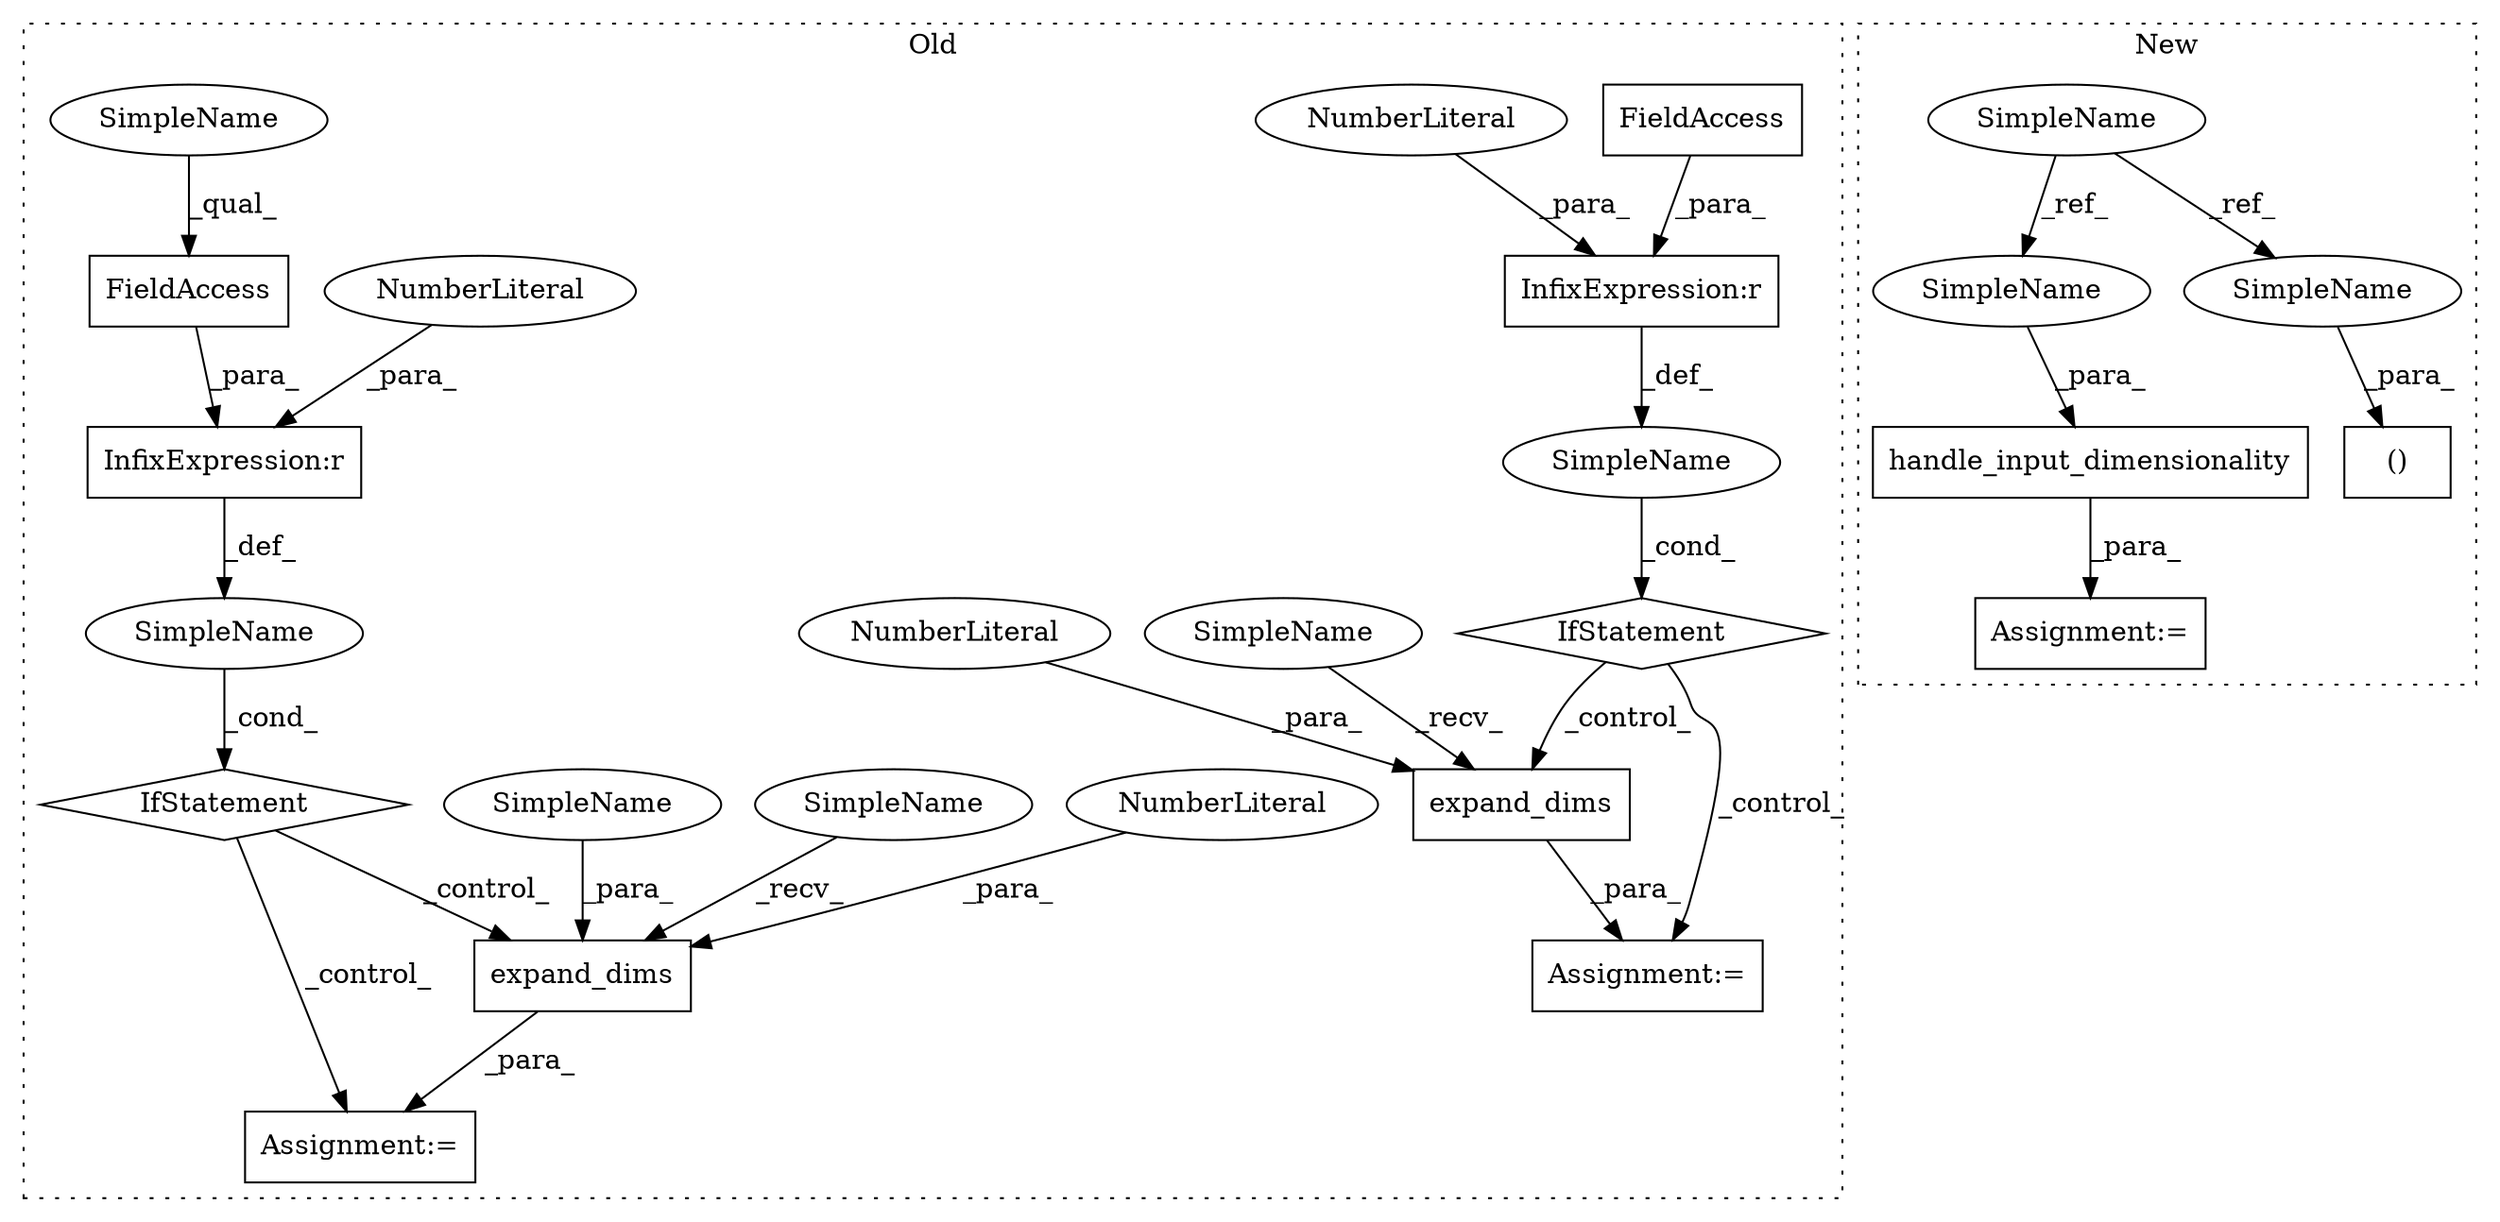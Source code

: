 digraph G {
subgraph cluster0 {
1 [label="expand_dims" a="32" s="1389,1404" l="12,1" shape="box"];
3 [label="InfixExpression:r" a="27" s="1366" l="4" shape="box"];
4 [label="expand_dims" a="32" s="1450,1465" l="12,1" shape="box"];
5 [label="NumberLiteral" a="34" s="1464" l="1" shape="ellipse"];
6 [label="InfixExpression:r" a="27" s="1427" l="4" shape="box"];
7 [label="NumberLiteral" a="34" s="1370" l="1" shape="ellipse"];
8 [label="NumberLiteral" a="34" s="1403" l="1" shape="ellipse"];
9 [label="NumberLiteral" a="34" s="1431" l="1" shape="ellipse"];
11 [label="FieldAccess" a="22" s="1360" l="6" shape="box"];
13 [label="SimpleName" a="42" s="" l="" shape="ellipse"];
14 [label="IfStatement" a="25" s="1356,1371" l="4,2" shape="diamond"];
15 [label="FieldAccess" a="22" s="1421" l="6" shape="box"];
16 [label="SimpleName" a="42" s="" l="" shape="ellipse"];
17 [label="IfStatement" a="25" s="1417,1432" l="4,2" shape="diamond"];
18 [label="Assignment:=" a="7" s="1382" l="1" shape="box"];
19 [label="Assignment:=" a="7" s="1443" l="1" shape="box"];
23 [label="SimpleName" a="42" s="1401" l="1" shape="ellipse"];
24 [label="SimpleName" a="42" s="1360" l="1" shape="ellipse"];
25 [label="SimpleName" a="42" s="1383" l="5" shape="ellipse"];
26 [label="SimpleName" a="42" s="1444" l="5" shape="ellipse"];
label = "Old";
style="dotted";
}
subgraph cluster1 {
2 [label="handle_input_dimensionality" a="32" s="1440,1471" l="28,1" shape="box"];
10 [label="SimpleName" a="42" s="1400" l="1" shape="ellipse"];
12 [label="()" a="106" s="1423" l="15" shape="box"];
20 [label="Assignment:=" a="7" s="1438" l="2" shape="box"];
21 [label="SimpleName" a="42" s="1468" l="1" shape="ellipse"];
22 [label="SimpleName" a="42" s="1423" l="1" shape="ellipse"];
label = "New";
style="dotted";
}
1 -> 18 [label="_para_"];
2 -> 20 [label="_para_"];
3 -> 13 [label="_def_"];
4 -> 19 [label="_para_"];
5 -> 4 [label="_para_"];
6 -> 16 [label="_def_"];
7 -> 3 [label="_para_"];
8 -> 1 [label="_para_"];
9 -> 6 [label="_para_"];
10 -> 21 [label="_ref_"];
10 -> 22 [label="_ref_"];
11 -> 3 [label="_para_"];
13 -> 14 [label="_cond_"];
14 -> 1 [label="_control_"];
14 -> 18 [label="_control_"];
15 -> 6 [label="_para_"];
16 -> 17 [label="_cond_"];
17 -> 19 [label="_control_"];
17 -> 4 [label="_control_"];
21 -> 2 [label="_para_"];
22 -> 12 [label="_para_"];
23 -> 1 [label="_para_"];
24 -> 11 [label="_qual_"];
25 -> 1 [label="_recv_"];
26 -> 4 [label="_recv_"];
}
